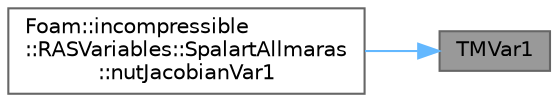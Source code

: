digraph "TMVar1"
{
 // LATEX_PDF_SIZE
  bgcolor="transparent";
  edge [fontname=Helvetica,fontsize=10,labelfontname=Helvetica,labelfontsize=10];
  node [fontname=Helvetica,fontsize=10,shape=box,height=0.2,width=0.4];
  rankdir="RL";
  Node1 [id="Node000001",label="TMVar1",height=0.2,width=0.4,color="gray40", fillcolor="grey60", style="filled", fontcolor="black",tooltip=" "];
  Node1 -> Node2 [id="edge1_Node000001_Node000002",dir="back",color="steelblue1",style="solid",tooltip=" "];
  Node2 [id="Node000002",label="Foam::incompressible\l::RASVariables::SpalartAllmaras\l::nutJacobianVar1",height=0.2,width=0.4,color="grey40", fillcolor="white", style="filled",URL="$classFoam_1_1incompressible_1_1RASVariables_1_1SpalartAllmaras.html#a805523f89bc65a0e14224217f2d23275",tooltip=" "];
}
